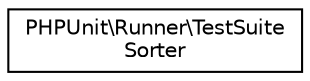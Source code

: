 digraph "Graphical Class Hierarchy"
{
  edge [fontname="Helvetica",fontsize="10",labelfontname="Helvetica",labelfontsize="10"];
  node [fontname="Helvetica",fontsize="10",shape=record];
  rankdir="LR";
  Node0 [label="PHPUnit\\Runner\\TestSuite\lSorter",height=0.2,width=0.4,color="black", fillcolor="white", style="filled",URL="$classPHPUnit_1_1Runner_1_1TestSuiteSorter.html"];
}
